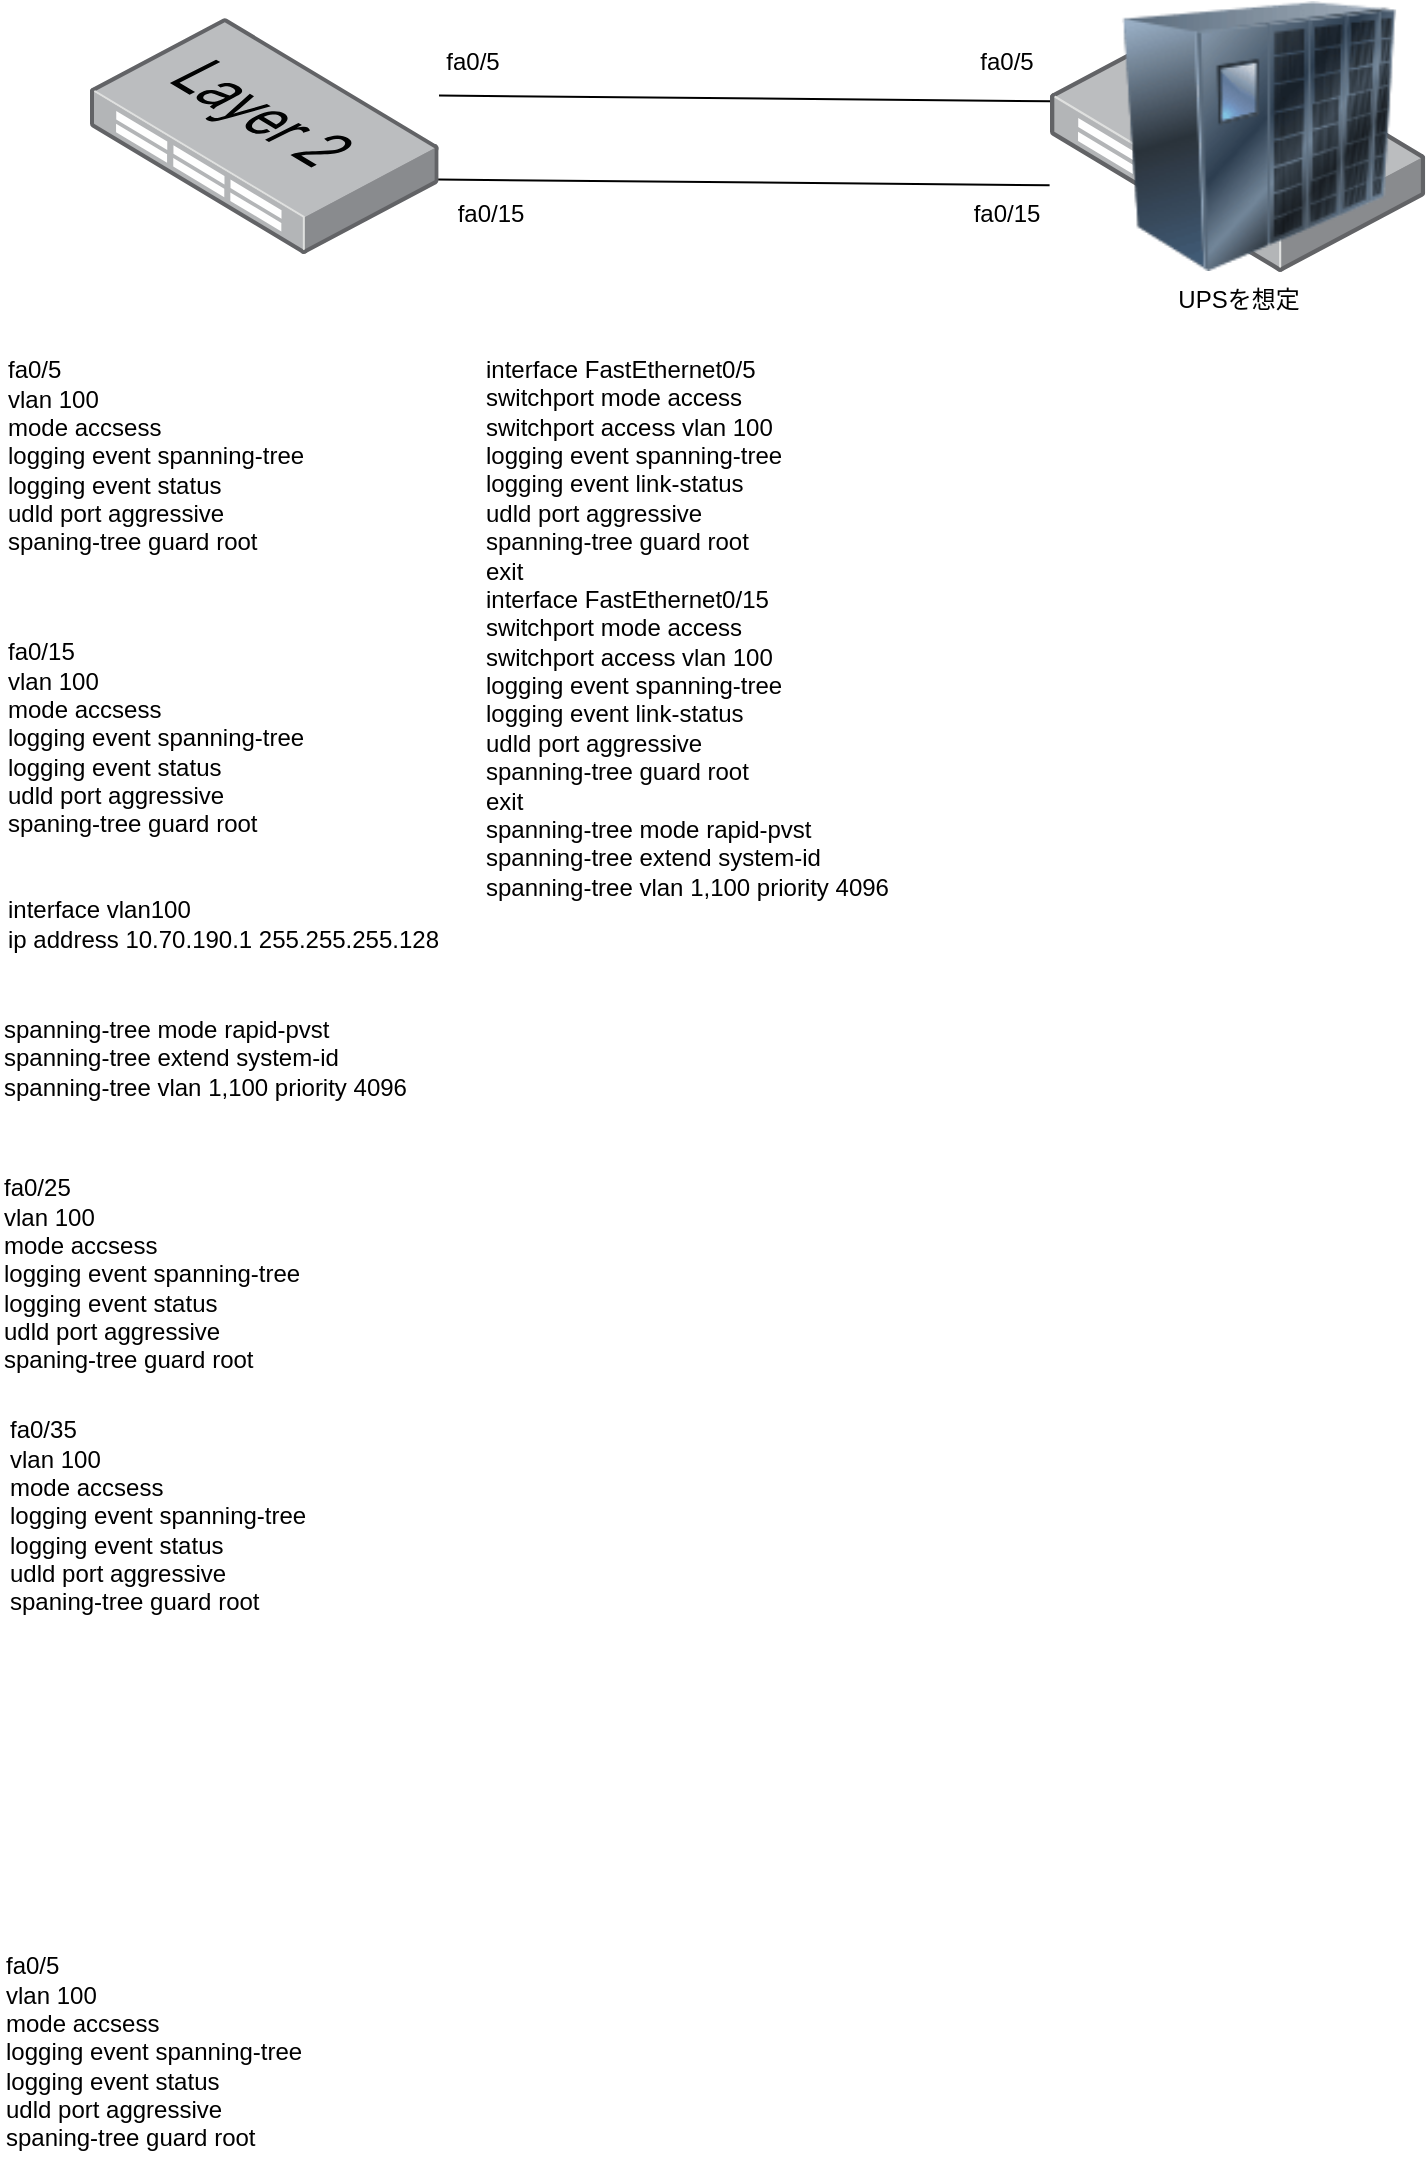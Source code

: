 <mxfile version="21.6.5" type="github">
  <diagram name="ページ1" id="oNyxpO08OiyF5CEFqEO7">
    <mxGraphModel dx="733" dy="990" grid="0" gridSize="10" guides="1" tooltips="1" connect="1" arrows="1" fold="1" page="1" pageScale="1" pageWidth="827" pageHeight="1169" math="0" shadow="0">
      <root>
        <mxCell id="0" />
        <mxCell id="1" parent="0" />
        <mxCell id="rc_pYtMj7Cxb_ZD59GfT-1" value="" style="image;points=[];aspect=fixed;html=1;align=center;shadow=0;dashed=0;image=img/lib/allied_telesis/switch/Switch_48_port_L2.svg;" vertex="1" parent="1">
          <mxGeometry x="101" y="148" width="174.32" height="118" as="geometry" />
        </mxCell>
        <mxCell id="rc_pYtMj7Cxb_ZD59GfT-3" style="rounded=0;orthogonalLoop=1;jettySize=auto;html=1;endArrow=none;endFill=0;shape=link;width=42;" edge="1" parent="1" source="rc_pYtMj7Cxb_ZD59GfT-2" target="rc_pYtMj7Cxb_ZD59GfT-1">
          <mxGeometry relative="1" as="geometry" />
        </mxCell>
        <mxCell id="rc_pYtMj7Cxb_ZD59GfT-2" value="UPSを想定" style="image;points=[];aspect=fixed;html=1;align=center;shadow=0;dashed=0;image=img/lib/allied_telesis/switch/Switch_48_port_L2.svg;" vertex="1" parent="1">
          <mxGeometry x="581" y="148" width="187.61" height="127" as="geometry" />
        </mxCell>
        <mxCell id="rc_pYtMj7Cxb_ZD59GfT-4" value="fa0/5" style="text;html=1;align=center;verticalAlign=middle;resizable=0;points=[];autosize=1;strokeColor=none;fillColor=none;" vertex="1" parent="1">
          <mxGeometry x="269" y="157" width="45" height="26" as="geometry" />
        </mxCell>
        <mxCell id="rc_pYtMj7Cxb_ZD59GfT-5" value="fa0/5" style="text;html=1;align=center;verticalAlign=middle;resizable=0;points=[];autosize=1;strokeColor=none;fillColor=none;" vertex="1" parent="1">
          <mxGeometry x="536" y="157" width="45" height="26" as="geometry" />
        </mxCell>
        <mxCell id="rc_pYtMj7Cxb_ZD59GfT-6" value="fa0/15" style="text;html=1;align=center;verticalAlign=middle;resizable=0;points=[];autosize=1;strokeColor=none;fillColor=none;" vertex="1" parent="1">
          <mxGeometry x="533" y="233" width="51" height="26" as="geometry" />
        </mxCell>
        <mxCell id="rc_pYtMj7Cxb_ZD59GfT-7" value="fa0/15" style="text;html=1;align=center;verticalAlign=middle;resizable=0;points=[];autosize=1;strokeColor=none;fillColor=none;" vertex="1" parent="1">
          <mxGeometry x="275.32" y="233" width="51" height="26" as="geometry" />
        </mxCell>
        <mxCell id="rc_pYtMj7Cxb_ZD59GfT-8" value="" style="image;html=1;image=img/lib/clip_art/networking/UPS_128x128.png" vertex="1" parent="1">
          <mxGeometry x="616" y="139.5" width="139" height="135" as="geometry" />
        </mxCell>
        <mxCell id="rc_pYtMj7Cxb_ZD59GfT-9" value="fa0/5&lt;br&gt;vlan 100&lt;br&gt;mode accsess&lt;br&gt;logging event spanning-tree&lt;br&gt;logging event status&lt;br&gt;udld port aggressive&lt;br&gt;spaning-tree guard root&lt;br&gt;" style="text;html=1;align=left;verticalAlign=middle;resizable=0;points=[];autosize=1;strokeColor=none;fillColor=none;" vertex="1" parent="1">
          <mxGeometry x="58" y="310" width="166" height="113" as="geometry" />
        </mxCell>
        <mxCell id="rc_pYtMj7Cxb_ZD59GfT-10" value="fa0/15&lt;br&gt;vlan 100&lt;br&gt;mode accsess&lt;br&gt;logging event spanning-tree&lt;br&gt;logging event status&lt;br&gt;udld port aggressive&lt;br&gt;spaning-tree guard root" style="text;html=1;align=left;verticalAlign=middle;resizable=0;points=[];autosize=1;strokeColor=none;fillColor=none;" vertex="1" parent="1">
          <mxGeometry x="58" y="451" width="166" height="113" as="geometry" />
        </mxCell>
        <mxCell id="rc_pYtMj7Cxb_ZD59GfT-12" value="interface vlan100&lt;br&gt;ip address 10.70.190.1 255.255.255.128" style="text;html=1;align=left;verticalAlign=middle;resizable=0;points=[];autosize=1;strokeColor=none;fillColor=none;" vertex="1" parent="1">
          <mxGeometry x="58" y="580" width="234" height="41" as="geometry" />
        </mxCell>
        <mxCell id="rc_pYtMj7Cxb_ZD59GfT-13" value="spanning-tree mode rapid-pvst&lt;br&gt;spanning-tree extend system-id&lt;br&gt;spanning-tree vlan 1,100 priority 4096" style="text;html=1;align=left;verticalAlign=middle;resizable=0;points=[];autosize=1;strokeColor=none;fillColor=none;" vertex="1" parent="1">
          <mxGeometry x="56.32" y="640" width="219" height="55" as="geometry" />
        </mxCell>
        <mxCell id="rc_pYtMj7Cxb_ZD59GfT-14" value="fa0/25&lt;br&gt;vlan 100&lt;br&gt;mode accsess&lt;br&gt;logging event spanning-tree&lt;br&gt;logging event status&lt;br&gt;udld port aggressive&lt;br&gt;spaning-tree guard root" style="text;html=1;align=left;verticalAlign=middle;resizable=0;points=[];autosize=1;strokeColor=none;fillColor=none;" vertex="1" parent="1">
          <mxGeometry x="56.32" y="719" width="166" height="113" as="geometry" />
        </mxCell>
        <mxCell id="rc_pYtMj7Cxb_ZD59GfT-15" value="fa0/5&lt;br&gt;vlan 100&lt;br&gt;mode accsess&lt;br&gt;logging event spanning-tree&lt;br&gt;logging event status&lt;br&gt;udld port aggressive&lt;br&gt;spaning-tree guard root&lt;br&gt;" style="text;html=1;align=left;verticalAlign=middle;resizable=0;points=[];autosize=1;strokeColor=none;fillColor=none;" vertex="1" parent="1">
          <mxGeometry x="57.16" y="1108" width="166" height="113" as="geometry" />
        </mxCell>
        <mxCell id="rc_pYtMj7Cxb_ZD59GfT-16" value="fa0/35&lt;br&gt;vlan 100&lt;br&gt;mode accsess&lt;br&gt;logging event spanning-tree&lt;br&gt;logging event status&lt;br&gt;udld port aggressive&lt;br&gt;spaning-tree guard root" style="text;html=1;align=left;verticalAlign=middle;resizable=0;points=[];autosize=1;strokeColor=none;fillColor=none;" vertex="1" parent="1">
          <mxGeometry x="58.84" y="840" width="166" height="113" as="geometry" />
        </mxCell>
        <mxCell id="rc_pYtMj7Cxb_ZD59GfT-19" value="&lt;div&gt;interface FastEthernet0/5&lt;/div&gt;&lt;div&gt;switchport mode access&lt;/div&gt;&lt;div&gt;switchport access vlan 100&lt;/div&gt;&lt;div&gt;logging event spanning-tree&lt;/div&gt;&lt;div&gt;logging event link-status&lt;/div&gt;&lt;div&gt;udld port aggressive&lt;/div&gt;&lt;div&gt;spanning-tree guard root&lt;/div&gt;&lt;div&gt;exit&lt;/div&gt;&lt;div&gt;interface FastEthernet0/15&lt;/div&gt;&lt;div&gt;switchport mode access&lt;/div&gt;&lt;div&gt;switchport access vlan 100&lt;/div&gt;&lt;div&gt;logging event spanning-tree&lt;/div&gt;&lt;div&gt;logging event link-status&lt;/div&gt;&lt;div&gt;udld port aggressive&lt;/div&gt;&lt;div&gt;spanning-tree guard root&lt;/div&gt;&lt;div&gt;exit&lt;/div&gt;&lt;div&gt;spanning-tree mode rapid-pvst&lt;/div&gt;&lt;div&gt;spanning-tree extend system-id&lt;/div&gt;&lt;div&gt;spanning-tree vlan 1,100 priority 4096&lt;/div&gt;" style="text;html=1;align=left;verticalAlign=middle;resizable=0;points=[];autosize=1;strokeColor=none;fillColor=none;" vertex="1" parent="1">
          <mxGeometry x="297" y="310" width="219" height="285" as="geometry" />
        </mxCell>
      </root>
    </mxGraphModel>
  </diagram>
</mxfile>
